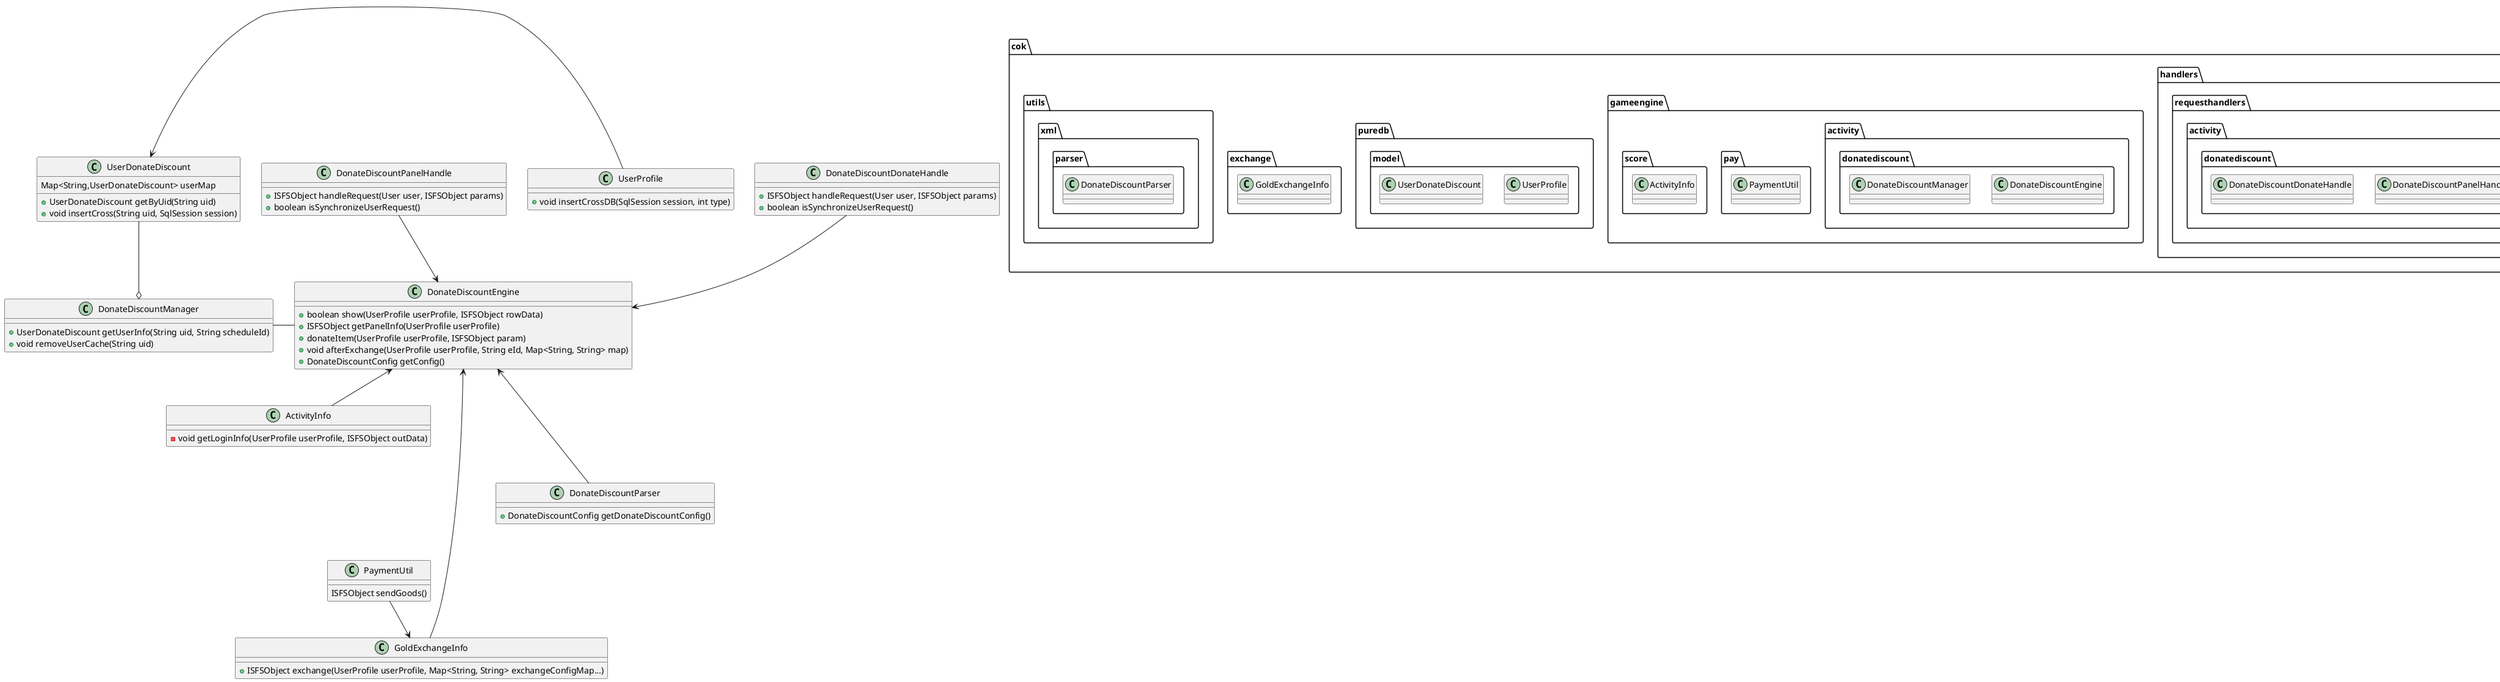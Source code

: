 @startuml


package cok {
'    class ActivityInfo
'    class DonateDiscountEngine
'    class PvpInstanceCoreManager
'    class PvpInstancePlanetCore
'    enum PvpInstanceType
'    class DonateDiscountPanelHandle

'    package roll {
'        interface IRollStrategy
'        class AbstractRollRequest
'        class AbstractUserRollRequest
'        class PowerMatchRollRequest
'        class AbstractRollResponse
'        class UserRollResponse
'        class SimpleLinearStrategy
'        class SimpleUserRollRequest
'    }
'
'    package action {
'        interface Runnable
'        class AbstractPhaseAction
'        class StartAction
'        class EndAction
'        class TerminateAction
'        class BurnAction
'    }


    package handlers.requesthandlers.activity.donatediscount {
        class DonateDiscountPanelHandle
        class DonateDiscountDonateHandle
    }

    package gameengine {

        package activity.donatediscount {
                            class DonateDiscountEngine
                            class DonateDiscountManager
        }
        package pay {
                        class PaymentUtil
                    }
        package score {
                class ActivityInfo
        }

    }
    package puredb.model {
         class UserProfile
         class UserDonateDiscount
    }
    package exchange {
        class GoldExchangeInfo
    }
    package utils.xml.parser {
        class DonateDiscountParser
    }

}
'strategy'
class ActivityInfo {
    -void getLoginInfo(UserProfile userProfile, ISFSObject outData)
}
class DonateDiscountEngine{
    +boolean show(UserProfile userProfile, ISFSObject rowData)
    +ISFSObject getPanelInfo(UserProfile userProfile)
    +donateItem(UserProfile userProfile, ISFSObject param)
    +void afterExchange(UserProfile userProfile, String eId, Map<String, String> map)
    +DonateDiscountConfig getConfig()
}

class DonateDiscountManager {
    +UserDonateDiscount getUserInfo(String uid, String scheduleId)
    +void removeUserCache(String uid)
}


'request'
class DonateDiscountPanelHandle {
      +ISFSObject handleRequest(User user, ISFSObject params)
      +boolean isSynchronizeUserRequest()
}
'request'
class DonateDiscountDonateHandle {
      +ISFSObject handleRequest(User user, ISFSObject params)
      +boolean isSynchronizeUserRequest()
}
class GoldExchangeInfo {
    +ISFSObject exchange(UserProfile userProfile, Map<String, String> exchangeConfigMap...)
}

class PaymentUtil {
    ISFSObject sendGoods()
}

class DonateDiscountParser {
    +DonateDiscountConfig getDonateDiscountConfig()
}

class UserProfile {
    +void insertCrossDB(SqlSession session, int type)
}

class UserDonateDiscount {
    +UserDonateDiscount getByUid(String uid)
    +void insertCross(String uid, SqlSession session)
    Map<String,UserDonateDiscount> userMap
}

UserProfile -> UserDonateDiscount
DonateDiscountManager - DonateDiscountEngine
DonateDiscountPanelHandle --> DonateDiscountEngine
DonateDiscountDonateHandle --> DonateDiscountEngine
UserDonateDiscount --o DonateDiscountManager
DonateDiscountEngine <-- ActivityInfo

PaymentUtil --> GoldExchangeInfo
DonateDiscountEngine <----- GoldExchangeInfo
'DonateDiscountEngine -->
DonateDiscountParser --up-> DonateDiscountEngine

@enduml